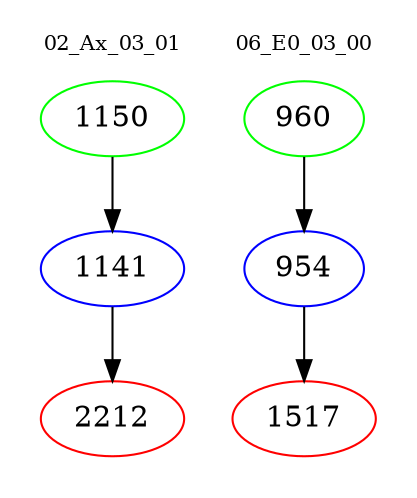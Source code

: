 digraph{
subgraph cluster_0 {
color = white
label = "02_Ax_03_01";
fontsize=10;
T0_1150 [label="1150", color="green"]
T0_1150 -> T0_1141 [color="black"]
T0_1141 [label="1141", color="blue"]
T0_1141 -> T0_2212 [color="black"]
T0_2212 [label="2212", color="red"]
}
subgraph cluster_1 {
color = white
label = "06_E0_03_00";
fontsize=10;
T1_960 [label="960", color="green"]
T1_960 -> T1_954 [color="black"]
T1_954 [label="954", color="blue"]
T1_954 -> T1_1517 [color="black"]
T1_1517 [label="1517", color="red"]
}
}
